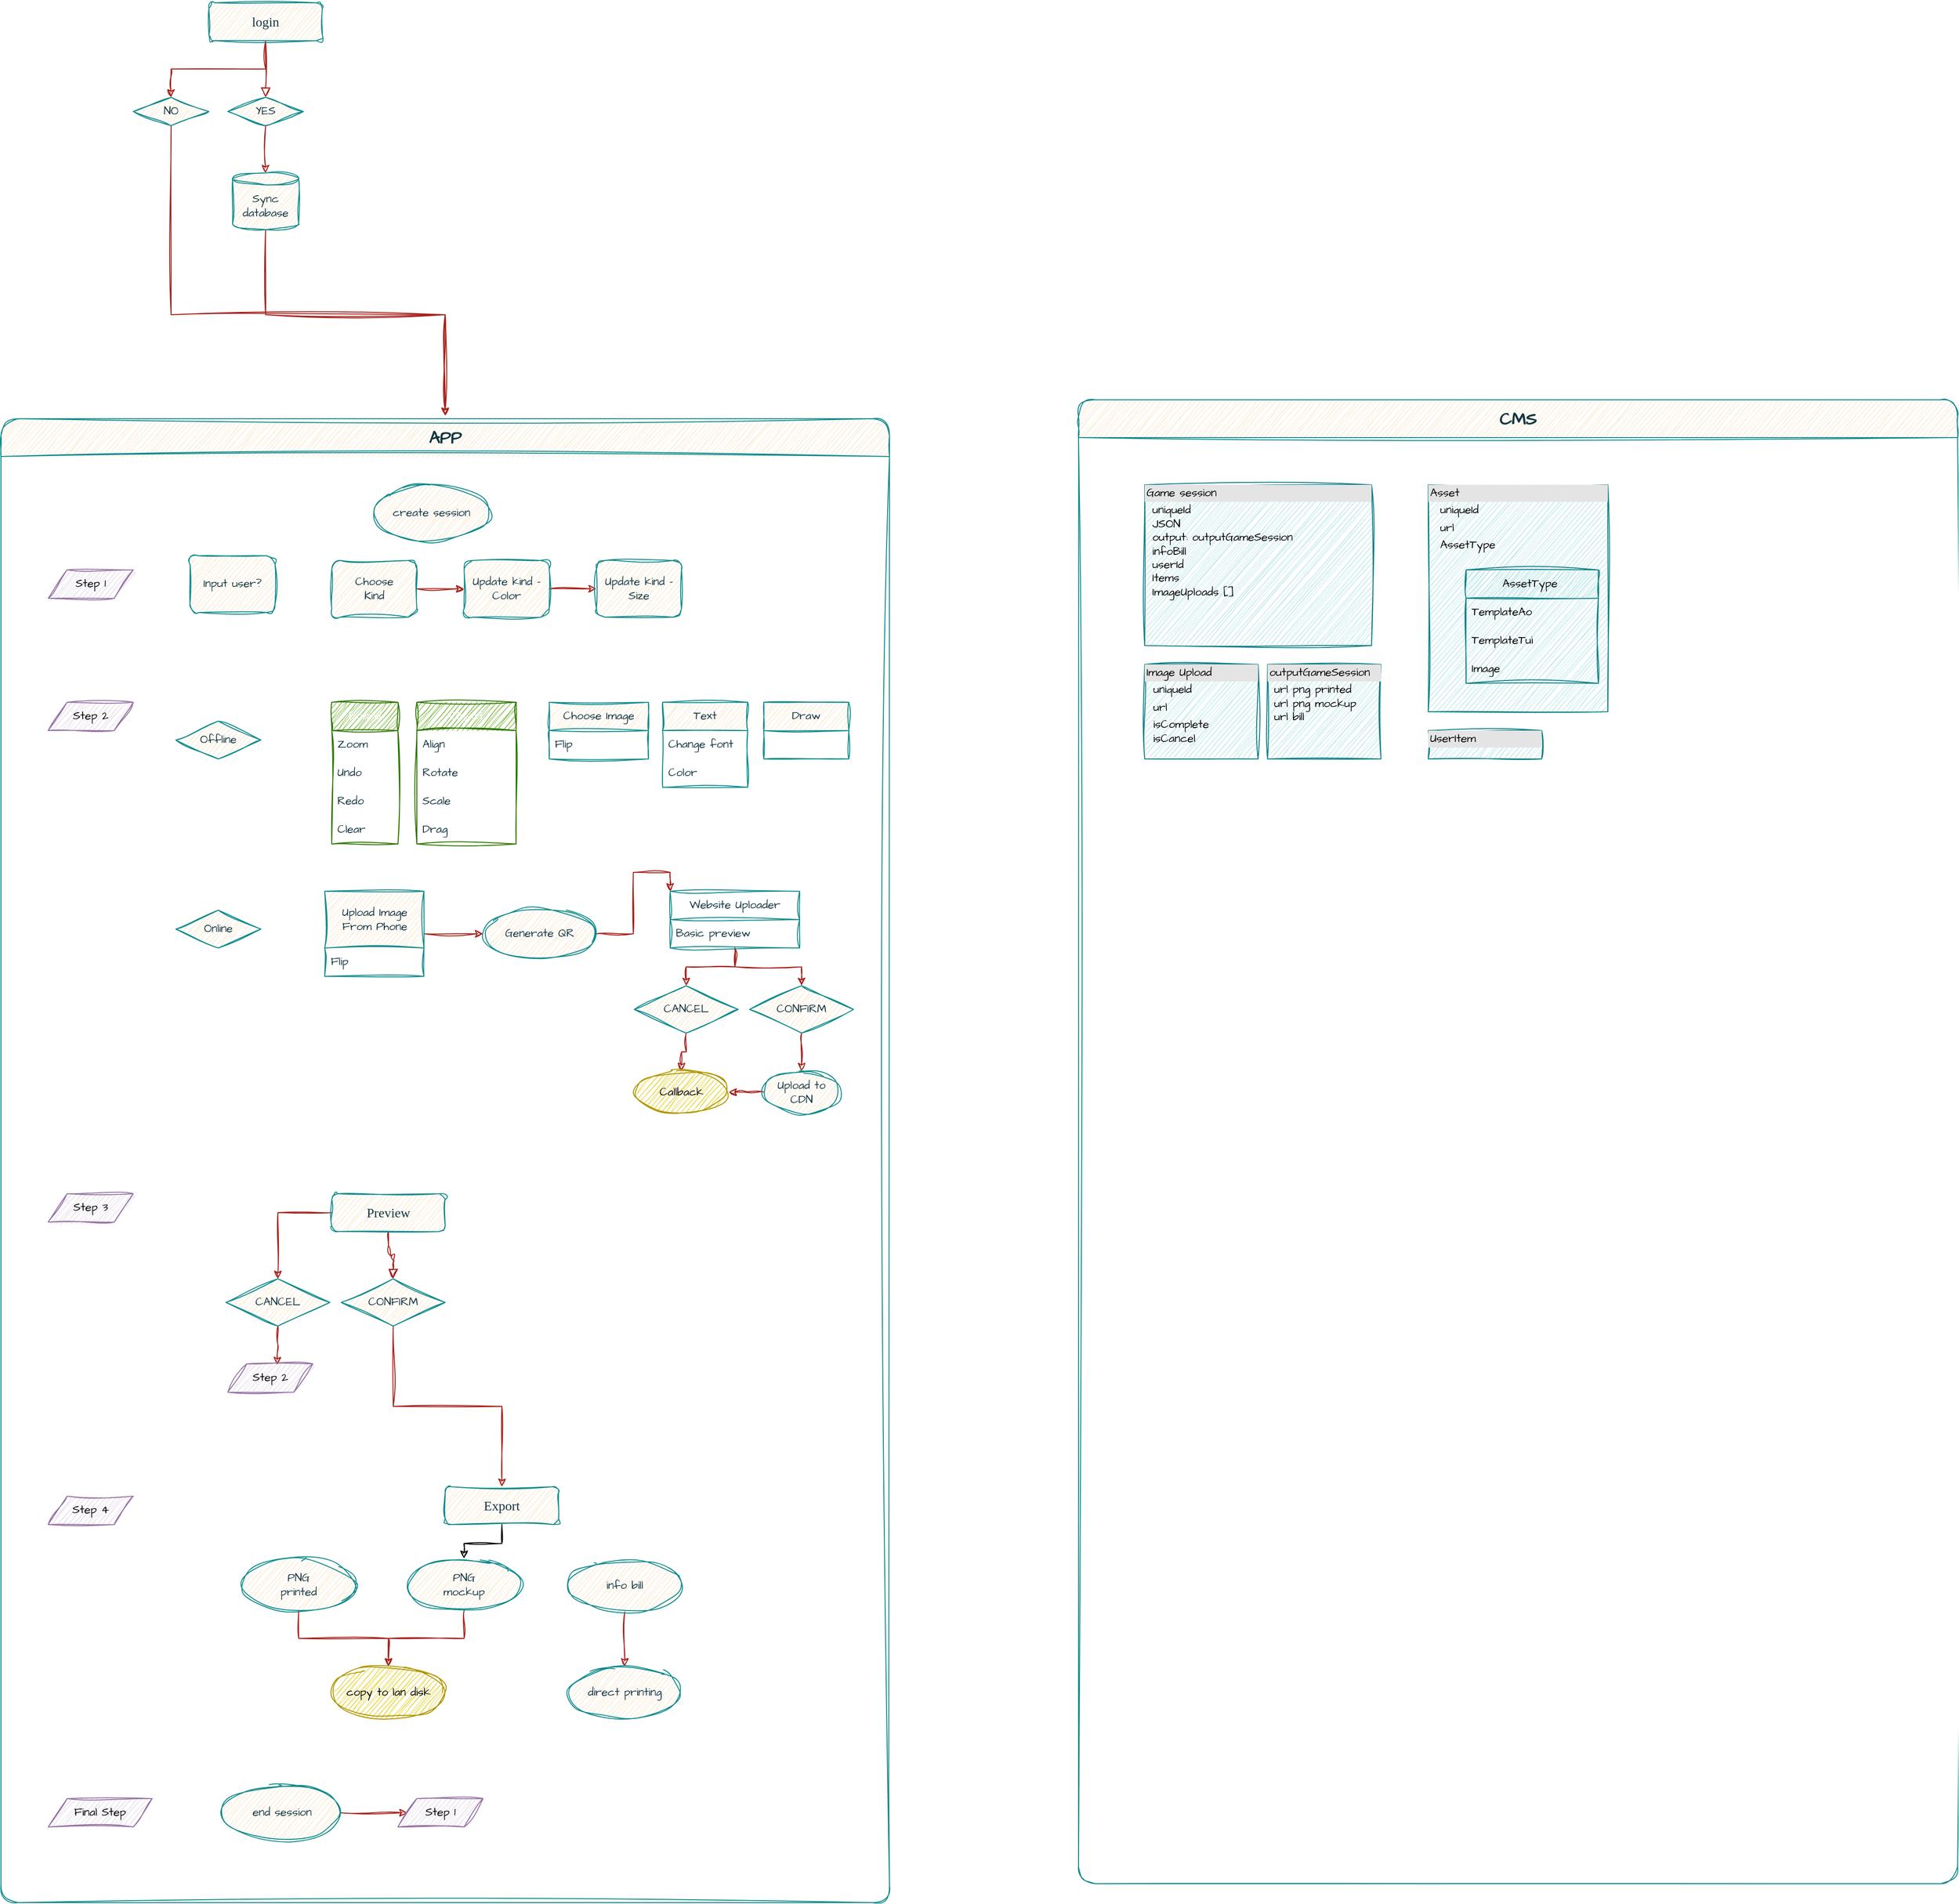 <mxfile version="26.0.15">
  <diagram id="C5RBs43oDa-KdzZeNtuy" name="Page-1">
    <mxGraphModel dx="1302" dy="594" grid="1" gridSize="10" guides="1" tooltips="1" connect="1" arrows="1" fold="1" page="1" pageScale="1" pageWidth="827" pageHeight="1169" math="0" shadow="0">
      <root>
        <mxCell id="WIyWlLk6GJQsqaUBKTNV-0" />
        <mxCell id="WIyWlLk6GJQsqaUBKTNV-1" parent="WIyWlLk6GJQsqaUBKTNV-0" />
        <mxCell id="WIyWlLk6GJQsqaUBKTNV-2" value="" style="rounded=1;html=1;jettySize=auto;orthogonalLoop=1;fontSize=11;endArrow=block;endFill=0;endSize=8;strokeWidth=1;shadow=0;labelBackgroundColor=none;edgeStyle=orthogonalEdgeStyle;fontColor=default;sketch=1;curveFitting=1;jiggle=2;strokeColor=#A8201A;entryX=0.5;entryY=0;entryDx=0;entryDy=0;" parent="WIyWlLk6GJQsqaUBKTNV-1" source="WIyWlLk6GJQsqaUBKTNV-3" target="3lbOcWq1z2vUwx9B0BNl-0" edge="1">
          <mxGeometry relative="1" as="geometry">
            <mxPoint x="340" y="200" as="targetPoint" />
          </mxGeometry>
        </mxCell>
        <mxCell id="3lbOcWq1z2vUwx9B0BNl-2" style="edgeStyle=orthogonalEdgeStyle;rounded=0;sketch=1;hachureGap=4;jiggle=2;curveFitting=1;orthogonalLoop=1;jettySize=auto;html=1;entryX=0.5;entryY=0;entryDx=0;entryDy=0;strokeColor=#A8201A;fontFamily=Architects Daughter;fontSource=https%3A%2F%2Ffonts.googleapis.com%2Fcss%3Ffamily%3DArchitects%2BDaughter;fontColor=default;fillColor=#FAE5C7;labelBackgroundColor=none;" parent="WIyWlLk6GJQsqaUBKTNV-1" source="WIyWlLk6GJQsqaUBKTNV-3" target="3lbOcWq1z2vUwx9B0BNl-1" edge="1">
          <mxGeometry relative="1" as="geometry" />
        </mxCell>
        <mxCell id="WIyWlLk6GJQsqaUBKTNV-3" value="&lt;h3&gt;&lt;font style=&quot;font-weight: normal;&quot; face=&quot;Patrick Hand&quot; data-font-src=&quot;https://fonts.googleapis.com/css?family=Patrick+Hand&quot;&gt;login&lt;/font&gt;&lt;/h3&gt;" style="rounded=1;whiteSpace=wrap;html=1;fontSize=12;glass=0;strokeWidth=1;shadow=0;labelBackgroundColor=none;sketch=1;curveFitting=1;jiggle=2;fillColor=#FAE5C7;strokeColor=#0F8B8D;fontColor=#143642;fontFamily=Comic Sans MS;" parent="WIyWlLk6GJQsqaUBKTNV-1" vertex="1">
          <mxGeometry x="280" y="110" width="120" height="40" as="geometry" />
        </mxCell>
        <mxCell id="3lbOcWq1z2vUwx9B0BNl-0" value="YES" style="rhombus;whiteSpace=wrap;html=1;sketch=1;hachureGap=4;jiggle=2;curveFitting=1;strokeColor=#0F8B8D;fontFamily=Architects Daughter;fontSource=https%3A%2F%2Ffonts.googleapis.com%2Fcss%3Ffamily%3DArchitects%2BDaughter;fontColor=#143642;fillColor=#FAE5C7;labelBackgroundColor=none;" parent="WIyWlLk6GJQsqaUBKTNV-1" vertex="1">
          <mxGeometry x="300" y="210" width="80" height="30" as="geometry" />
        </mxCell>
        <mxCell id="3lbOcWq1z2vUwx9B0BNl-7" style="edgeStyle=orthogonalEdgeStyle;rounded=0;sketch=1;hachureGap=4;jiggle=2;curveFitting=1;orthogonalLoop=1;jettySize=auto;html=1;strokeColor=#A8201A;fontFamily=Architects Daughter;fontSource=https%3A%2F%2Ffonts.googleapis.com%2Fcss%3Ffamily%3DArchitects%2BDaughter;fontColor=default;fillColor=#FAE5C7;entryX=0.5;entryY=-0.002;entryDx=0;entryDy=0;labelBackgroundColor=none;entryPerimeter=0;" parent="WIyWlLk6GJQsqaUBKTNV-1" source="3lbOcWq1z2vUwx9B0BNl-1" target="p4nsZD_IvWIUBYDFunn7-10" edge="1">
          <mxGeometry relative="1" as="geometry">
            <Array as="points">
              <mxPoint x="240" y="440" />
              <mxPoint x="530" y="440" />
            </Array>
            <mxPoint x="530" y="540" as="targetPoint" />
          </mxGeometry>
        </mxCell>
        <mxCell id="3lbOcWq1z2vUwx9B0BNl-1" value="NO" style="rhombus;whiteSpace=wrap;html=1;sketch=1;hachureGap=4;jiggle=2;curveFitting=1;strokeColor=#0F8B8D;fontFamily=Architects Daughter;fontSource=https%3A%2F%2Ffonts.googleapis.com%2Fcss%3Ffamily%3DArchitects%2BDaughter;fontColor=#143642;fillColor=#FAE5C7;labelBackgroundColor=none;" parent="WIyWlLk6GJQsqaUBKTNV-1" vertex="1">
          <mxGeometry x="200" y="210" width="80" height="30" as="geometry" />
        </mxCell>
        <mxCell id="3lbOcWq1z2vUwx9B0BNl-8" style="edgeStyle=orthogonalEdgeStyle;rounded=0;sketch=1;hachureGap=4;jiggle=2;curveFitting=1;orthogonalLoop=1;jettySize=auto;html=1;strokeColor=#A8201A;fontFamily=Architects Daughter;fontSource=https%3A%2F%2Ffonts.googleapis.com%2Fcss%3Ffamily%3DArchitects%2BDaughter;fontColor=default;fillColor=#FAE5C7;entryX=0.5;entryY=-0.002;entryDx=0;entryDy=0;labelBackgroundColor=none;entryPerimeter=0;" parent="WIyWlLk6GJQsqaUBKTNV-1" source="3lbOcWq1z2vUwx9B0BNl-4" target="p4nsZD_IvWIUBYDFunn7-10" edge="1">
          <mxGeometry relative="1" as="geometry">
            <Array as="points">
              <mxPoint x="340" y="440" />
              <mxPoint x="530" y="440" />
            </Array>
            <mxPoint x="530" y="540" as="targetPoint" />
          </mxGeometry>
        </mxCell>
        <mxCell id="3lbOcWq1z2vUwx9B0BNl-4" value="Sync database" style="shape=cylinder3;whiteSpace=wrap;html=1;boundedLbl=1;backgroundOutline=1;size=6.333;sketch=1;hachureGap=4;jiggle=2;curveFitting=1;strokeColor=#0F8B8D;fontFamily=Architects Daughter;fontSource=https%3A%2F%2Ffonts.googleapis.com%2Fcss%3Ffamily%3DArchitects%2BDaughter;fontColor=#143642;fillColor=#FAE5C7;labelBackgroundColor=none;" parent="WIyWlLk6GJQsqaUBKTNV-1" vertex="1">
          <mxGeometry x="305" y="290" width="70" height="60" as="geometry" />
        </mxCell>
        <mxCell id="3lbOcWq1z2vUwx9B0BNl-5" style="edgeStyle=orthogonalEdgeStyle;rounded=0;sketch=1;hachureGap=4;jiggle=2;curveFitting=1;orthogonalLoop=1;jettySize=auto;html=1;entryX=0.5;entryY=0;entryDx=0;entryDy=0;entryPerimeter=0;strokeColor=#A8201A;fontFamily=Architects Daughter;fontSource=https%3A%2F%2Ffonts.googleapis.com%2Fcss%3Ffamily%3DArchitects%2BDaughter;fontColor=default;fillColor=#FAE5C7;labelBackgroundColor=none;" parent="WIyWlLk6GJQsqaUBKTNV-1" source="3lbOcWq1z2vUwx9B0BNl-0" target="3lbOcWq1z2vUwx9B0BNl-4" edge="1">
          <mxGeometry relative="1" as="geometry" />
        </mxCell>
        <mxCell id="p4nsZD_IvWIUBYDFunn7-10" value="&lt;h2&gt;APP&lt;/h2&gt;" style="swimlane;whiteSpace=wrap;html=1;hachureGap=4;strokeColor=#0F8B8D;fontFamily=Architects Daughter;fontSource=https%3A%2F%2Ffonts.googleapis.com%2Fcss%3Ffamily%3DArchitects%2BDaughter;fontColor=#143642;fillColor=#FAE5C7;sketch=1;curveFitting=1;jiggle=2;startSize=40;gradientColor=none;rounded=1;shadow=0;glass=0;" parent="WIyWlLk6GJQsqaUBKTNV-1" vertex="1">
          <mxGeometry x="60" y="550" width="940" height="1570" as="geometry">
            <mxRectangle x="60" y="550" width="70" height="60" as="alternateBounds" />
          </mxGeometry>
        </mxCell>
        <mxCell id="3lbOcWq1z2vUwx9B0BNl-62" value="create session" style="ellipse;whiteSpace=wrap;html=1;fontFamily=Architects Daughter;fillColor=#FAE5C7;strokeColor=#0F8B8D;fontColor=#143642;fontStyle=0;startSize=60;sketch=1;hachureGap=4;jiggle=2;curveFitting=1;fontSource=https%3A%2F%2Ffonts.googleapis.com%2Fcss%3Ffamily%3DArchitects%2BDaughter;labelBackgroundColor=none;" parent="p4nsZD_IvWIUBYDFunn7-10" vertex="1">
          <mxGeometry x="392.5" y="70" width="125" height="60" as="geometry" />
        </mxCell>
        <mxCell id="3lbOcWq1z2vUwx9B0BNl-14" style="edgeStyle=orthogonalEdgeStyle;rounded=0;sketch=1;hachureGap=4;jiggle=2;curveFitting=1;orthogonalLoop=1;jettySize=auto;html=1;entryX=0;entryY=0.5;entryDx=0;entryDy=0;strokeColor=#A8201A;fontFamily=Architects Daughter;fontSource=https%3A%2F%2Ffonts.googleapis.com%2Fcss%3Ffamily%3DArchitects%2BDaughter;fontColor=default;fillColor=#FAE5C7;labelBackgroundColor=none;" parent="p4nsZD_IvWIUBYDFunn7-10" source="3lbOcWq1z2vUwx9B0BNl-10" target="3lbOcWq1z2vUwx9B0BNl-12" edge="1">
          <mxGeometry relative="1" as="geometry" />
        </mxCell>
        <mxCell id="3lbOcWq1z2vUwx9B0BNl-16" style="edgeStyle=orthogonalEdgeStyle;rounded=0;sketch=1;hachureGap=4;jiggle=2;curveFitting=1;orthogonalLoop=1;jettySize=auto;html=1;entryX=0;entryY=0.5;entryDx=0;entryDy=0;strokeColor=#A8201A;fontFamily=Architects Daughter;fontSource=https%3A%2F%2Ffonts.googleapis.com%2Fcss%3Ffamily%3DArchitects%2BDaughter;fontColor=default;fillColor=#FAE5C7;labelBackgroundColor=none;" parent="p4nsZD_IvWIUBYDFunn7-10" source="3lbOcWq1z2vUwx9B0BNl-12" target="3lbOcWq1z2vUwx9B0BNl-13" edge="1">
          <mxGeometry relative="1" as="geometry" />
        </mxCell>
        <mxCell id="3lbOcWq1z2vUwx9B0BNl-61" value="" style="edgeStyle=orthogonalEdgeStyle;rounded=0;sketch=1;hachureGap=4;jiggle=2;curveFitting=1;orthogonalLoop=1;jettySize=auto;html=1;strokeColor=#A8201A;fontFamily=Architects Daughter;fontSource=https%3A%2F%2Ffonts.googleapis.com%2Fcss%3Ffamily%3DArchitects%2BDaughter;fontColor=default;fillColor=#FAE5C7;labelBackgroundColor=none;" parent="p4nsZD_IvWIUBYDFunn7-10" source="3lbOcWq1z2vUwx9B0BNl-25" target="3lbOcWq1z2vUwx9B0BNl-60" edge="1">
          <mxGeometry relative="1" as="geometry" />
        </mxCell>
        <mxCell id="3lbOcWq1z2vUwx9B0BNl-66" style="edgeStyle=orthogonalEdgeStyle;rounded=0;sketch=1;hachureGap=4;jiggle=2;curveFitting=1;orthogonalLoop=1;jettySize=auto;html=1;strokeColor=#A8201A;fontFamily=Architects Daughter;fontSource=https%3A%2F%2Ffonts.googleapis.com%2Fcss%3Ffamily%3DArchitects%2BDaughter;fontColor=default;fillColor=#FAE5C7;entryX=0;entryY=0;entryDx=0;entryDy=0;labelBackgroundColor=none;" parent="p4nsZD_IvWIUBYDFunn7-10" source="3lbOcWq1z2vUwx9B0BNl-60" target="3lbOcWq1z2vUwx9B0BNl-67" edge="1">
          <mxGeometry relative="1" as="geometry">
            <mxPoint x="700" y="510" as="targetPoint" />
          </mxGeometry>
        </mxCell>
        <mxCell id="3lbOcWq1z2vUwx9B0BNl-77" style="edgeStyle=orthogonalEdgeStyle;rounded=0;sketch=1;hachureGap=4;jiggle=2;curveFitting=1;orthogonalLoop=1;jettySize=auto;html=1;entryX=0.5;entryY=0;entryDx=0;entryDy=0;strokeColor=#A8201A;fontFamily=Architects Daughter;fontSource=https%3A%2F%2Ffonts.googleapis.com%2Fcss%3Ffamily%3DArchitects%2BDaughter;fontColor=default;fillColor=#FAE5C7;labelBackgroundColor=none;" parent="p4nsZD_IvWIUBYDFunn7-10" source="3lbOcWq1z2vUwx9B0BNl-67" target="3lbOcWq1z2vUwx9B0BNl-73" edge="1">
          <mxGeometry relative="1" as="geometry" />
        </mxCell>
        <mxCell id="3lbOcWq1z2vUwx9B0BNl-78" style="edgeStyle=orthogonalEdgeStyle;rounded=0;sketch=1;hachureGap=4;jiggle=2;curveFitting=1;orthogonalLoop=1;jettySize=auto;html=1;entryX=0.5;entryY=0;entryDx=0;entryDy=0;strokeColor=#A8201A;fontFamily=Architects Daughter;fontSource=https%3A%2F%2Ffonts.googleapis.com%2Fcss%3Ffamily%3DArchitects%2BDaughter;fontColor=default;fillColor=#FAE5C7;labelBackgroundColor=none;" parent="p4nsZD_IvWIUBYDFunn7-10" source="3lbOcWq1z2vUwx9B0BNl-67" target="3lbOcWq1z2vUwx9B0BNl-74" edge="1">
          <mxGeometry relative="1" as="geometry" />
        </mxCell>
        <mxCell id="3lbOcWq1z2vUwx9B0BNl-80" value="" style="edgeStyle=orthogonalEdgeStyle;rounded=0;sketch=1;hachureGap=4;jiggle=2;curveFitting=1;orthogonalLoop=1;jettySize=auto;html=1;strokeColor=#A8201A;fontFamily=Architects Daughter;fontSource=https%3A%2F%2Ffonts.googleapis.com%2Fcss%3Ffamily%3DArchitects%2BDaughter;fontColor=default;fillColor=#FAE5C7;labelBackgroundColor=none;" parent="p4nsZD_IvWIUBYDFunn7-10" source="3lbOcWq1z2vUwx9B0BNl-73" target="3lbOcWq1z2vUwx9B0BNl-79" edge="1">
          <mxGeometry relative="1" as="geometry" />
        </mxCell>
        <mxCell id="3lbOcWq1z2vUwx9B0BNl-83" style="edgeStyle=orthogonalEdgeStyle;rounded=0;sketch=1;hachureGap=4;jiggle=2;curveFitting=1;orthogonalLoop=1;jettySize=auto;html=1;entryX=0.5;entryY=0;entryDx=0;entryDy=0;strokeColor=#A8201A;fontFamily=Architects Daughter;fontSource=https%3A%2F%2Ffonts.googleapis.com%2Fcss%3Ffamily%3DArchitects%2BDaughter;fontColor=default;fillColor=#FAE5C7;labelBackgroundColor=none;" parent="p4nsZD_IvWIUBYDFunn7-10" source="3lbOcWq1z2vUwx9B0BNl-74" target="3lbOcWq1z2vUwx9B0BNl-81" edge="1">
          <mxGeometry relative="1" as="geometry" />
        </mxCell>
        <mxCell id="3lbOcWq1z2vUwx9B0BNl-82" style="edgeStyle=orthogonalEdgeStyle;rounded=0;sketch=1;hachureGap=4;jiggle=2;curveFitting=1;orthogonalLoop=1;jettySize=auto;html=1;entryX=1;entryY=0.5;entryDx=0;entryDy=0;strokeColor=#A8201A;fontFamily=Architects Daughter;fontSource=https%3A%2F%2Ffonts.googleapis.com%2Fcss%3Ffamily%3DArchitects%2BDaughter;fontColor=default;fillColor=#FAE5C7;labelBackgroundColor=none;" parent="p4nsZD_IvWIUBYDFunn7-10" source="3lbOcWq1z2vUwx9B0BNl-79" target="3lbOcWq1z2vUwx9B0BNl-81" edge="1">
          <mxGeometry relative="1" as="geometry" />
        </mxCell>
        <mxCell id="obAyFkGAbyITnXueugTm-0" value="" style="rounded=1;html=1;jettySize=auto;orthogonalLoop=1;fontSize=11;endArrow=block;endFill=0;endSize=8;strokeWidth=1;shadow=0;labelBackgroundColor=none;edgeStyle=orthogonalEdgeStyle;fontColor=default;sketch=1;curveFitting=1;jiggle=2;strokeColor=#A8201A;entryX=0.5;entryY=0;entryDx=0;entryDy=0;" parent="p4nsZD_IvWIUBYDFunn7-10" source="obAyFkGAbyITnXueugTm-2" target="obAyFkGAbyITnXueugTm-10" edge="1">
          <mxGeometry relative="1" as="geometry">
            <mxPoint x="410" y="920" as="targetPoint" />
          </mxGeometry>
        </mxCell>
        <mxCell id="obAyFkGAbyITnXueugTm-1" style="edgeStyle=orthogonalEdgeStyle;rounded=0;sketch=1;hachureGap=4;jiggle=2;curveFitting=1;orthogonalLoop=1;jettySize=auto;html=1;entryX=0.5;entryY=0;entryDx=0;entryDy=0;strokeColor=#A8201A;fontFamily=Architects Daughter;fontSource=https%3A%2F%2Ffonts.googleapis.com%2Fcss%3Ffamily%3DArchitects%2BDaughter;fontColor=default;fillColor=#FAE5C7;labelBackgroundColor=none;" parent="p4nsZD_IvWIUBYDFunn7-10" source="obAyFkGAbyITnXueugTm-2" target="obAyFkGAbyITnXueugTm-11" edge="1">
          <mxGeometry relative="1" as="geometry">
            <mxPoint x="310" y="920" as="targetPoint" />
          </mxGeometry>
        </mxCell>
        <mxCell id="bwc_Z6Zm5ctN8uqGWl_A-1" style="edgeStyle=orthogonalEdgeStyle;rounded=0;sketch=1;hachureGap=4;jiggle=2;curveFitting=1;orthogonalLoop=1;jettySize=auto;html=1;exitX=0.5;exitY=1;exitDx=0;exitDy=0;entryX=0.5;entryY=0;entryDx=0;entryDy=0;fontFamily=Architects Daughter;fontSource=https%3A%2F%2Ffonts.googleapis.com%2Fcss%3Ffamily%3DArchitects%2BDaughter;fillColor=#FAE5C7;strokeColor=#A8201A;labelBackgroundColor=none;fontColor=default;" parent="p4nsZD_IvWIUBYDFunn7-10" source="obAyFkGAbyITnXueugTm-10" target="obAyFkGAbyITnXueugTm-28" edge="1">
          <mxGeometry relative="1" as="geometry" />
        </mxCell>
        <mxCell id="obAyFkGAbyITnXueugTm-16" style="edgeStyle=orthogonalEdgeStyle;rounded=0;sketch=1;hachureGap=4;jiggle=2;curveFitting=1;orthogonalLoop=1;jettySize=auto;html=1;entryX=0.581;entryY=0.039;entryDx=0;entryDy=0;entryPerimeter=0;fontFamily=Architects Daughter;fontSource=https%3A%2F%2Ffonts.googleapis.com%2Fcss%3Ffamily%3DArchitects%2BDaughter;strokeColor=#A8201A;labelBackgroundColor=none;fontColor=default;" parent="p4nsZD_IvWIUBYDFunn7-10" source="obAyFkGAbyITnXueugTm-11" target="obAyFkGAbyITnXueugTm-13" edge="1">
          <mxGeometry relative="1" as="geometry" />
        </mxCell>
        <mxCell id="obAyFkGAbyITnXueugTm-26" style="edgeStyle=orthogonalEdgeStyle;rounded=0;sketch=1;hachureGap=4;jiggle=2;curveFitting=1;orthogonalLoop=1;jettySize=auto;html=1;entryX=0.5;entryY=0;entryDx=0;entryDy=0;fontFamily=Architects Daughter;fontSource=https%3A%2F%2Ffonts.googleapis.com%2Fcss%3Ffamily%3DArchitects%2BDaughter;strokeColor=#A8201A;labelBackgroundColor=none;fontColor=default;" parent="p4nsZD_IvWIUBYDFunn7-10" source="obAyFkGAbyITnXueugTm-18" target="obAyFkGAbyITnXueugTm-25" edge="1">
          <mxGeometry relative="1" as="geometry" />
        </mxCell>
        <mxCell id="obAyFkGAbyITnXueugTm-27" style="edgeStyle=orthogonalEdgeStyle;rounded=0;sketch=1;hachureGap=4;jiggle=2;curveFitting=1;orthogonalLoop=1;jettySize=auto;html=1;entryX=0.5;entryY=0;entryDx=0;entryDy=0;fontFamily=Architects Daughter;fontSource=https%3A%2F%2Ffonts.googleapis.com%2Fcss%3Ffamily%3DArchitects%2BDaughter;strokeColor=#A8201A;labelBackgroundColor=none;fontColor=default;" parent="p4nsZD_IvWIUBYDFunn7-10" source="obAyFkGAbyITnXueugTm-19" target="obAyFkGAbyITnXueugTm-25" edge="1">
          <mxGeometry relative="1" as="geometry" />
        </mxCell>
        <mxCell id="obAyFkGAbyITnXueugTm-24" value="" style="edgeStyle=orthogonalEdgeStyle;rounded=0;sketch=1;hachureGap=4;jiggle=2;curveFitting=1;orthogonalLoop=1;jettySize=auto;html=1;fontFamily=Architects Daughter;fontSource=https%3A%2F%2Ffonts.googleapis.com%2Fcss%3Ffamily%3DArchitects%2BDaughter;strokeColor=#A8201A;labelBackgroundColor=none;fontColor=default;" parent="p4nsZD_IvWIUBYDFunn7-10" source="obAyFkGAbyITnXueugTm-20" target="obAyFkGAbyITnXueugTm-23" edge="1">
          <mxGeometry relative="1" as="geometry" />
        </mxCell>
        <mxCell id="obAyFkGAbyITnXueugTm-34" style="edgeStyle=orthogonalEdgeStyle;rounded=0;sketch=1;hachureGap=4;jiggle=2;curveFitting=1;orthogonalLoop=1;jettySize=auto;html=1;entryX=0;entryY=0.5;entryDx=0;entryDy=0;fontFamily=Architects Daughter;fontSource=https%3A%2F%2Ffonts.googleapis.com%2Fcss%3Ffamily%3DArchitects%2BDaughter;strokeColor=#A8201A;labelBackgroundColor=none;fontColor=default;" parent="p4nsZD_IvWIUBYDFunn7-10" source="obAyFkGAbyITnXueugTm-32" target="obAyFkGAbyITnXueugTm-33" edge="1">
          <mxGeometry relative="1" as="geometry" />
        </mxCell>
        <mxCell id="3lbOcWq1z2vUwx9B0BNl-10" value="Choose&lt;div&gt;Kind&lt;/div&gt;" style="rounded=1;whiteSpace=wrap;html=1;sketch=1;hachureGap=4;jiggle=2;curveFitting=1;strokeColor=#0F8B8D;fontFamily=Architects Daughter;fontSource=https%3A%2F%2Ffonts.googleapis.com%2Fcss%3Ffamily%3DArchitects%2BDaughter;fontColor=#143642;fillColor=#FAE5C7;labelBackgroundColor=none;" parent="p4nsZD_IvWIUBYDFunn7-10" vertex="1">
          <mxGeometry x="350" y="150" width="90" height="60" as="geometry" />
        </mxCell>
        <mxCell id="3lbOcWq1z2vUwx9B0BNl-12" value="Update kind - Color" style="rounded=1;whiteSpace=wrap;html=1;sketch=1;hachureGap=4;jiggle=2;curveFitting=1;strokeColor=#0F8B8D;fontFamily=Architects Daughter;fontSource=https%3A%2F%2Ffonts.googleapis.com%2Fcss%3Ffamily%3DArchitects%2BDaughter;fontColor=#143642;fillColor=#FAE5C7;labelBackgroundColor=none;" parent="p4nsZD_IvWIUBYDFunn7-10" vertex="1">
          <mxGeometry x="490" y="150" width="90" height="60" as="geometry" />
        </mxCell>
        <mxCell id="3lbOcWq1z2vUwx9B0BNl-13" value="Update kind - Size" style="rounded=1;whiteSpace=wrap;html=1;sketch=1;hachureGap=4;jiggle=2;curveFitting=1;strokeColor=#0F8B8D;fontFamily=Architects Daughter;fontSource=https%3A%2F%2Ffonts.googleapis.com%2Fcss%3Ffamily%3DArchitects%2BDaughter;fontColor=#143642;fillColor=#FAE5C7;labelBackgroundColor=none;" parent="p4nsZD_IvWIUBYDFunn7-10" vertex="1">
          <mxGeometry x="630" y="150" width="90" height="60" as="geometry" />
        </mxCell>
        <mxCell id="3lbOcWq1z2vUwx9B0BNl-17" value="Choose Image" style="swimlane;fontStyle=0;childLayout=stackLayout;horizontal=1;startSize=30;horizontalStack=0;resizeParent=1;resizeParentMax=0;resizeLast=0;collapsible=1;marginBottom=0;whiteSpace=wrap;html=1;sketch=1;hachureGap=4;jiggle=2;curveFitting=1;strokeColor=#0F8B8D;fontFamily=Architects Daughter;fontSource=https%3A%2F%2Ffonts.googleapis.com%2Fcss%3Ffamily%3DArchitects%2BDaughter;fontColor=#143642;fillColor=#FAE5C7;labelBackgroundColor=none;" parent="p4nsZD_IvWIUBYDFunn7-10" vertex="1">
          <mxGeometry x="580" y="300" width="105" height="60" as="geometry" />
        </mxCell>
        <mxCell id="3lbOcWq1z2vUwx9B0BNl-20" value="Flip" style="text;strokeColor=none;fillColor=none;align=left;verticalAlign=middle;spacingLeft=4;spacingRight=4;overflow=hidden;points=[[0,0.5],[1,0.5]];portConstraint=eastwest;rotatable=0;whiteSpace=wrap;html=1;fontFamily=Architects Daughter;fontSource=https%3A%2F%2Ffonts.googleapis.com%2Fcss%3Ffamily%3DArchitects%2BDaughter;fontColor=#143642;labelBackgroundColor=none;" parent="3lbOcWq1z2vUwx9B0BNl-17" vertex="1">
          <mxGeometry y="30" width="105" height="30" as="geometry" />
        </mxCell>
        <mxCell id="3lbOcWq1z2vUwx9B0BNl-21" value="Board" style="swimlane;fontStyle=0;childLayout=stackLayout;horizontal=1;startSize=30;horizontalStack=0;resizeParent=1;resizeParentMax=0;resizeLast=0;collapsible=1;marginBottom=0;whiteSpace=wrap;html=1;hachureGap=4;strokeColor=#2D7600;fontFamily=Architects Daughter;fontSource=https%3A%2F%2Ffonts.googleapis.com%2Fcss%3Ffamily%3DArchitects%2BDaughter;fillColor=#60a917;sketch=1;curveFitting=1;jiggle=2;swimlaneLine=1;labelBackgroundColor=none;fontColor=light-dark(#ffffff, #b3cfdb);" parent="p4nsZD_IvWIUBYDFunn7-10" vertex="1">
          <mxGeometry x="350" y="300" width="70" height="150" as="geometry" />
        </mxCell>
        <mxCell id="3lbOcWq1z2vUwx9B0BNl-22" value="Zoom" style="text;strokeColor=none;fillColor=none;align=left;verticalAlign=middle;spacingLeft=4;spacingRight=4;overflow=hidden;points=[[0,0.5],[1,0.5]];portConstraint=eastwest;rotatable=0;whiteSpace=wrap;html=1;fontFamily=Architects Daughter;fontSource=https%3A%2F%2Ffonts.googleapis.com%2Fcss%3Ffamily%3DArchitects%2BDaughter;fontColor=#143642;labelBackgroundColor=none;" parent="3lbOcWq1z2vUwx9B0BNl-21" vertex="1">
          <mxGeometry y="30" width="70" height="30" as="geometry" />
        </mxCell>
        <mxCell id="3lbOcWq1z2vUwx9B0BNl-23" value="Undo" style="text;strokeColor=none;fillColor=none;align=left;verticalAlign=middle;spacingLeft=4;spacingRight=4;overflow=hidden;points=[[0,0.5],[1,0.5]];portConstraint=eastwest;rotatable=0;whiteSpace=wrap;html=1;fontFamily=Architects Daughter;fontSource=https%3A%2F%2Ffonts.googleapis.com%2Fcss%3Ffamily%3DArchitects%2BDaughter;fontColor=#143642;labelBackgroundColor=none;" parent="3lbOcWq1z2vUwx9B0BNl-21" vertex="1">
          <mxGeometry y="60" width="70" height="30" as="geometry" />
        </mxCell>
        <mxCell id="3lbOcWq1z2vUwx9B0BNl-24" value="Redo" style="text;strokeColor=none;fillColor=none;align=left;verticalAlign=middle;spacingLeft=4;spacingRight=4;overflow=hidden;points=[[0,0.5],[1,0.5]];portConstraint=eastwest;rotatable=0;whiteSpace=wrap;html=1;fontFamily=Architects Daughter;fontSource=https%3A%2F%2Ffonts.googleapis.com%2Fcss%3Ffamily%3DArchitects%2BDaughter;fontColor=#143642;labelBackgroundColor=none;" parent="3lbOcWq1z2vUwx9B0BNl-21" vertex="1">
          <mxGeometry y="90" width="70" height="30" as="geometry" />
        </mxCell>
        <mxCell id="3lbOcWq1z2vUwx9B0BNl-50" value="Clear" style="text;strokeColor=none;fillColor=none;align=left;verticalAlign=middle;spacingLeft=4;spacingRight=4;overflow=hidden;points=[[0,0.5],[1,0.5]];portConstraint=eastwest;rotatable=0;whiteSpace=wrap;html=1;fontFamily=Architects Daughter;fontSource=https%3A%2F%2Ffonts.googleapis.com%2Fcss%3Ffamily%3DArchitects%2BDaughter;fontColor=#143642;labelBackgroundColor=none;" parent="3lbOcWq1z2vUwx9B0BNl-21" vertex="1">
          <mxGeometry y="120" width="70" height="30" as="geometry" />
        </mxCell>
        <mxCell id="3lbOcWq1z2vUwx9B0BNl-25" value="Upload Image From Phone" style="swimlane;fontStyle=0;childLayout=stackLayout;horizontal=1;startSize=60;horizontalStack=0;resizeParent=1;resizeParentMax=0;resizeLast=0;collapsible=1;marginBottom=0;whiteSpace=wrap;html=1;sketch=1;hachureGap=4;jiggle=2;curveFitting=1;strokeColor=#0F8B8D;fontFamily=Architects Daughter;fontSource=https%3A%2F%2Ffonts.googleapis.com%2Fcss%3Ffamily%3DArchitects%2BDaughter;fontColor=#143642;fillColor=#FAE5C7;labelBackgroundColor=none;" parent="p4nsZD_IvWIUBYDFunn7-10" vertex="1">
          <mxGeometry x="342.5" y="500" width="105" height="90" as="geometry" />
        </mxCell>
        <mxCell id="3lbOcWq1z2vUwx9B0BNl-26" value="Flip" style="text;strokeColor=none;fillColor=none;align=left;verticalAlign=middle;spacingLeft=4;spacingRight=4;overflow=hidden;points=[[0,0.5],[1,0.5]];portConstraint=eastwest;rotatable=0;whiteSpace=wrap;html=1;fontFamily=Architects Daughter;fontSource=https%3A%2F%2Ffonts.googleapis.com%2Fcss%3Ffamily%3DArchitects%2BDaughter;fontColor=#143642;labelBackgroundColor=none;" parent="3lbOcWq1z2vUwx9B0BNl-25" vertex="1">
          <mxGeometry y="60" width="105" height="30" as="geometry" />
        </mxCell>
        <mxCell id="3lbOcWq1z2vUwx9B0BNl-33" value="Offline" style="rhombus;whiteSpace=wrap;html=1;sketch=1;hachureGap=4;jiggle=2;curveFitting=1;strokeColor=#0F8B8D;fontFamily=Architects Daughter;fontSource=https%3A%2F%2Ffonts.googleapis.com%2Fcss%3Ffamily%3DArchitects%2BDaughter;fontColor=#143642;fillColor=#FAE5C7;labelBackgroundColor=none;" parent="p4nsZD_IvWIUBYDFunn7-10" vertex="1">
          <mxGeometry x="185" y="320" width="90" height="40" as="geometry" />
        </mxCell>
        <mxCell id="3lbOcWq1z2vUwx9B0BNl-34" value="Online" style="rhombus;whiteSpace=wrap;html=1;sketch=1;hachureGap=4;jiggle=2;curveFitting=1;strokeColor=#0F8B8D;fontFamily=Architects Daughter;fontSource=https%3A%2F%2Ffonts.googleapis.com%2Fcss%3Ffamily%3DArchitects%2BDaughter;fontColor=#143642;fillColor=#FAE5C7;labelBackgroundColor=none;" parent="p4nsZD_IvWIUBYDFunn7-10" vertex="1">
          <mxGeometry x="185" y="520" width="90" height="40" as="geometry" />
        </mxCell>
        <mxCell id="3lbOcWq1z2vUwx9B0BNl-39" value="Text" style="swimlane;fontStyle=0;childLayout=stackLayout;horizontal=1;startSize=30;horizontalStack=0;resizeParent=1;resizeParentMax=0;resizeLast=0;collapsible=1;marginBottom=0;whiteSpace=wrap;html=1;sketch=1;hachureGap=4;jiggle=2;curveFitting=1;strokeColor=#0F8B8D;fontFamily=Architects Daughter;fontSource=https%3A%2F%2Ffonts.googleapis.com%2Fcss%3Ffamily%3DArchitects%2BDaughter;fontColor=#143642;fillColor=#FAE5C7;labelBackgroundColor=none;" parent="p4nsZD_IvWIUBYDFunn7-10" vertex="1">
          <mxGeometry x="700" y="300" width="90" height="90" as="geometry" />
        </mxCell>
        <mxCell id="3lbOcWq1z2vUwx9B0BNl-40" value="Change font" style="text;strokeColor=none;fillColor=none;align=left;verticalAlign=middle;spacingLeft=4;spacingRight=4;overflow=hidden;points=[[0,0.5],[1,0.5]];portConstraint=eastwest;rotatable=0;whiteSpace=wrap;html=1;fontFamily=Architects Daughter;fontSource=https%3A%2F%2Ffonts.googleapis.com%2Fcss%3Ffamily%3DArchitects%2BDaughter;fontColor=#143642;labelBackgroundColor=none;" parent="3lbOcWq1z2vUwx9B0BNl-39" vertex="1">
          <mxGeometry y="30" width="90" height="30" as="geometry" />
        </mxCell>
        <mxCell id="3lbOcWq1z2vUwx9B0BNl-41" value="Color" style="text;strokeColor=none;fillColor=none;align=left;verticalAlign=middle;spacingLeft=4;spacingRight=4;overflow=hidden;points=[[0,0.5],[1,0.5]];portConstraint=eastwest;rotatable=0;whiteSpace=wrap;html=1;fontFamily=Architects Daughter;fontSource=https%3A%2F%2Ffonts.googleapis.com%2Fcss%3Ffamily%3DArchitects%2BDaughter;fontColor=#143642;labelBackgroundColor=none;" parent="3lbOcWq1z2vUwx9B0BNl-39" vertex="1">
          <mxGeometry y="60" width="90" height="30" as="geometry" />
        </mxCell>
        <mxCell id="3lbOcWq1z2vUwx9B0BNl-43" value="Object" style="swimlane;fontStyle=0;childLayout=stackLayout;horizontal=1;startSize=30;horizontalStack=0;resizeParent=1;resizeParentMax=0;resizeLast=0;collapsible=1;marginBottom=0;whiteSpace=wrap;html=1;hachureGap=4;strokeColor=#2D7600;fontFamily=Architects Daughter;fontSource=https%3A%2F%2Ffonts.googleapis.com%2Fcss%3Ffamily%3DArchitects%2BDaughter;fillColor=#60a917;sketch=1;curveFitting=1;jiggle=2;swimlaneLine=1;labelBackgroundColor=none;fontColor=light-dark(#ffffff, #b3cfdb);" parent="p4nsZD_IvWIUBYDFunn7-10" vertex="1">
          <mxGeometry x="440" y="300" width="105" height="150" as="geometry">
            <mxRectangle x="470" y="720" width="80" height="30" as="alternateBounds" />
          </mxGeometry>
        </mxCell>
        <mxCell id="3lbOcWq1z2vUwx9B0BNl-44" value="Align" style="text;strokeColor=none;fillColor=none;align=left;verticalAlign=middle;spacingLeft=4;spacingRight=4;overflow=hidden;points=[[0,0.5],[1,0.5]];portConstraint=eastwest;rotatable=0;whiteSpace=wrap;html=1;fontFamily=Architects Daughter;fontSource=https%3A%2F%2Ffonts.googleapis.com%2Fcss%3Ffamily%3DArchitects%2BDaughter;fontColor=#143642;labelBackgroundColor=none;" parent="3lbOcWq1z2vUwx9B0BNl-43" vertex="1">
          <mxGeometry y="30" width="105" height="30" as="geometry" />
        </mxCell>
        <mxCell id="3lbOcWq1z2vUwx9B0BNl-45" value="Rotate" style="text;strokeColor=none;fillColor=none;align=left;verticalAlign=middle;spacingLeft=4;spacingRight=4;overflow=hidden;points=[[0,0.5],[1,0.5]];portConstraint=eastwest;rotatable=0;whiteSpace=wrap;html=1;fontFamily=Architects Daughter;fontSource=https%3A%2F%2Ffonts.googleapis.com%2Fcss%3Ffamily%3DArchitects%2BDaughter;fontColor=#143642;labelBackgroundColor=none;" parent="3lbOcWq1z2vUwx9B0BNl-43" vertex="1">
          <mxGeometry y="60" width="105" height="30" as="geometry" />
        </mxCell>
        <mxCell id="3lbOcWq1z2vUwx9B0BNl-46" value="Scale" style="text;strokeColor=none;fillColor=none;align=left;verticalAlign=middle;spacingLeft=4;spacingRight=4;overflow=hidden;points=[[0,0.5],[1,0.5]];portConstraint=eastwest;rotatable=0;whiteSpace=wrap;html=1;fontFamily=Architects Daughter;fontSource=https%3A%2F%2Ffonts.googleapis.com%2Fcss%3Ffamily%3DArchitects%2BDaughter;fontColor=#143642;labelBackgroundColor=none;" parent="3lbOcWq1z2vUwx9B0BNl-43" vertex="1">
          <mxGeometry y="90" width="105" height="30" as="geometry" />
        </mxCell>
        <mxCell id="3lbOcWq1z2vUwx9B0BNl-49" value="Drag" style="text;strokeColor=none;fillColor=none;align=left;verticalAlign=middle;spacingLeft=4;spacingRight=4;overflow=hidden;points=[[0,0.5],[1,0.5]];portConstraint=eastwest;rotatable=0;whiteSpace=wrap;html=1;fontFamily=Architects Daughter;fontSource=https%3A%2F%2Ffonts.googleapis.com%2Fcss%3Ffamily%3DArchitects%2BDaughter;fontColor=#143642;labelBackgroundColor=none;" parent="3lbOcWq1z2vUwx9B0BNl-43" vertex="1">
          <mxGeometry y="120" width="105" height="30" as="geometry" />
        </mxCell>
        <mxCell id="3lbOcWq1z2vUwx9B0BNl-60" value="Generate QR" style="ellipse;whiteSpace=wrap;html=1;fontFamily=Architects Daughter;fillColor=#FAE5C7;strokeColor=#0F8B8D;fontColor=#143642;fontStyle=0;startSize=60;sketch=1;hachureGap=4;jiggle=2;curveFitting=1;fontSource=https%3A%2F%2Ffonts.googleapis.com%2Fcss%3Ffamily%3DArchitects%2BDaughter;labelBackgroundColor=none;" parent="p4nsZD_IvWIUBYDFunn7-10" vertex="1">
          <mxGeometry x="510" y="517.5" width="120" height="55" as="geometry" />
        </mxCell>
        <mxCell id="3lbOcWq1z2vUwx9B0BNl-67" value="Website Uploader" style="swimlane;fontStyle=0;childLayout=stackLayout;horizontal=1;startSize=30;horizontalStack=0;resizeParent=1;resizeParentMax=0;resizeLast=0;collapsible=1;marginBottom=0;whiteSpace=wrap;html=1;hachureGap=4;strokeColor=#0F8B8D;fontFamily=Architects Daughter;fontSource=https%3A%2F%2Ffonts.googleapis.com%2Fcss%3Ffamily%3DArchitects%2BDaughter;fontColor=#143642;fillColor=none;sketch=1;curveFitting=1;jiggle=2;swimlaneLine=1;labelBackgroundColor=none;" parent="p4nsZD_IvWIUBYDFunn7-10" vertex="1">
          <mxGeometry x="708" y="500" width="137" height="60" as="geometry">
            <mxRectangle x="470" y="720" width="80" height="30" as="alternateBounds" />
          </mxGeometry>
        </mxCell>
        <mxCell id="3lbOcWq1z2vUwx9B0BNl-68" value="Basic preview" style="text;strokeColor=none;fillColor=none;align=left;verticalAlign=middle;spacingLeft=4;spacingRight=4;overflow=hidden;points=[[0,0.5],[1,0.5]];portConstraint=eastwest;rotatable=0;whiteSpace=wrap;html=1;fontFamily=Architects Daughter;fontSource=https%3A%2F%2Ffonts.googleapis.com%2Fcss%3Ffamily%3DArchitects%2BDaughter;fontColor=#143642;labelBackgroundColor=none;" parent="3lbOcWq1z2vUwx9B0BNl-67" vertex="1">
          <mxGeometry y="30" width="137" height="30" as="geometry" />
        </mxCell>
        <mxCell id="3lbOcWq1z2vUwx9B0BNl-73" value="CONFIRM" style="rhombus;whiteSpace=wrap;html=1;sketch=1;hachureGap=4;jiggle=2;curveFitting=1;strokeColor=#0F8B8D;fontFamily=Architects Daughter;fontSource=https%3A%2F%2Ffonts.googleapis.com%2Fcss%3Ffamily%3DArchitects%2BDaughter;fontColor=#143642;fillColor=#FAE5C7;labelBackgroundColor=none;" parent="p4nsZD_IvWIUBYDFunn7-10" vertex="1">
          <mxGeometry x="792" y="600" width="110" height="50" as="geometry" />
        </mxCell>
        <mxCell id="3lbOcWq1z2vUwx9B0BNl-74" value="CANCEL" style="rhombus;whiteSpace=wrap;html=1;sketch=1;hachureGap=4;jiggle=2;curveFitting=1;strokeColor=#0F8B8D;fontFamily=Architects Daughter;fontSource=https%3A%2F%2Ffonts.googleapis.com%2Fcss%3Ffamily%3DArchitects%2BDaughter;fontColor=#143642;fillColor=#FAE5C7;labelBackgroundColor=none;" parent="p4nsZD_IvWIUBYDFunn7-10" vertex="1">
          <mxGeometry x="670" y="600" width="110" height="50" as="geometry" />
        </mxCell>
        <mxCell id="3lbOcWq1z2vUwx9B0BNl-79" value="Upload to CDN" style="ellipse;whiteSpace=wrap;html=1;fontFamily=Architects Daughter;fillColor=#FAE5C7;strokeColor=#0F8B8D;fontColor=#143642;sketch=1;hachureGap=4;jiggle=2;curveFitting=1;fontSource=https%3A%2F%2Ffonts.googleapis.com%2Fcss%3Ffamily%3DArchitects%2BDaughter;labelBackgroundColor=none;" parent="p4nsZD_IvWIUBYDFunn7-10" vertex="1">
          <mxGeometry x="807" y="690" width="80" height="45" as="geometry" />
        </mxCell>
        <mxCell id="3lbOcWq1z2vUwx9B0BNl-81" value="Callback" style="ellipse;whiteSpace=wrap;html=1;fontFamily=Architects Daughter;fillColor=#e3c800;strokeColor=#B09500;sketch=1;hachureGap=4;jiggle=2;curveFitting=1;fontSource=https%3A%2F%2Ffonts.googleapis.com%2Fcss%3Ffamily%3DArchitects%2BDaughter;labelBackgroundColor=none;fontColor=#000000;" parent="p4nsZD_IvWIUBYDFunn7-10" vertex="1">
          <mxGeometry x="670" y="690" width="100" height="45" as="geometry" />
        </mxCell>
        <mxCell id="3lbOcWq1z2vUwx9B0BNl-84" value="Step 1" style="shape=parallelogram;perimeter=parallelogramPerimeter;whiteSpace=wrap;html=1;fixedSize=1;sketch=1;hachureGap=4;jiggle=2;curveFitting=1;strokeColor=#9673a6;fontFamily=Architects Daughter;fontSource=https%3A%2F%2Ffonts.googleapis.com%2Fcss%3Ffamily%3DArchitects%2BDaughter;fillColor=#e1d5e7;labelBackgroundColor=none;" parent="p4nsZD_IvWIUBYDFunn7-10" vertex="1">
          <mxGeometry x="50" y="160" width="90" height="30" as="geometry" />
        </mxCell>
        <mxCell id="3lbOcWq1z2vUwx9B0BNl-85" value="Step 2" style="shape=parallelogram;perimeter=parallelogramPerimeter;whiteSpace=wrap;html=1;fixedSize=1;sketch=1;hachureGap=4;jiggle=2;curveFitting=1;strokeColor=#9673a6;fontFamily=Architects Daughter;fontSource=https%3A%2F%2Ffonts.googleapis.com%2Fcss%3Ffamily%3DArchitects%2BDaughter;fillColor=#e1d5e7;labelBackgroundColor=none;" parent="p4nsZD_IvWIUBYDFunn7-10" vertex="1">
          <mxGeometry x="50" y="300" width="90" height="30" as="geometry" />
        </mxCell>
        <mxCell id="3lbOcWq1z2vUwx9B0BNl-87" value="Step 3" style="shape=parallelogram;perimeter=parallelogramPerimeter;whiteSpace=wrap;html=1;fixedSize=1;sketch=1;hachureGap=4;jiggle=2;curveFitting=1;strokeColor=#9673a6;fontFamily=Architects Daughter;fontSource=https%3A%2F%2Ffonts.googleapis.com%2Fcss%3Ffamily%3DArchitects%2BDaughter;fillColor=#e1d5e7;labelBackgroundColor=none;" parent="p4nsZD_IvWIUBYDFunn7-10" vertex="1">
          <mxGeometry x="50" y="820" width="90" height="30" as="geometry" />
        </mxCell>
        <mxCell id="obAyFkGAbyITnXueugTm-2" value="&lt;h3&gt;&lt;font style=&quot;font-weight: normal;&quot; face=&quot;Patrick Hand&quot; data-font-src=&quot;https://fonts.googleapis.com/css?family=Patrick+Hand&quot;&gt;Preview&lt;/font&gt;&lt;/h3&gt;" style="rounded=1;whiteSpace=wrap;html=1;fontSize=12;glass=0;strokeWidth=1;shadow=0;labelBackgroundColor=none;sketch=1;curveFitting=1;jiggle=2;fillColor=#FAE5C7;strokeColor=#0F8B8D;fontColor=#143642;fontFamily=Comic Sans MS;" parent="p4nsZD_IvWIUBYDFunn7-10" vertex="1">
          <mxGeometry x="350" y="820" width="120" height="40" as="geometry" />
        </mxCell>
        <mxCell id="obAyFkGAbyITnXueugTm-10" value="CONFIRM" style="rhombus;whiteSpace=wrap;html=1;sketch=1;hachureGap=4;jiggle=2;curveFitting=1;strokeColor=#0F8B8D;fontFamily=Architects Daughter;fontSource=https%3A%2F%2Ffonts.googleapis.com%2Fcss%3Ffamily%3DArchitects%2BDaughter;fontColor=#143642;fillColor=#FAE5C7;labelBackgroundColor=none;" parent="p4nsZD_IvWIUBYDFunn7-10" vertex="1">
          <mxGeometry x="360" y="910" width="110" height="50" as="geometry" />
        </mxCell>
        <mxCell id="obAyFkGAbyITnXueugTm-11" value="CANCEL" style="rhombus;whiteSpace=wrap;html=1;sketch=1;hachureGap=4;jiggle=2;curveFitting=1;strokeColor=#0F8B8D;fontFamily=Architects Daughter;fontSource=https%3A%2F%2Ffonts.googleapis.com%2Fcss%3Ffamily%3DArchitects%2BDaughter;fontColor=#143642;fillColor=#FAE5C7;labelBackgroundColor=none;" parent="p4nsZD_IvWIUBYDFunn7-10" vertex="1">
          <mxGeometry x="238" y="910" width="110" height="50" as="geometry" />
        </mxCell>
        <mxCell id="obAyFkGAbyITnXueugTm-13" value="Step 2" style="shape=parallelogram;perimeter=parallelogramPerimeter;whiteSpace=wrap;html=1;fixedSize=1;sketch=1;hachureGap=4;jiggle=2;curveFitting=1;strokeColor=#9673a6;fontFamily=Architects Daughter;fontSource=https%3A%2F%2Ffonts.googleapis.com%2Fcss%3Ffamily%3DArchitects%2BDaughter;fillColor=#e1d5e7;labelBackgroundColor=none;" parent="p4nsZD_IvWIUBYDFunn7-10" vertex="1">
          <mxGeometry x="240" y="1000" width="90" height="30" as="geometry" />
        </mxCell>
        <mxCell id="obAyFkGAbyITnXueugTm-17" value="Step 4" style="shape=parallelogram;perimeter=parallelogramPerimeter;whiteSpace=wrap;html=1;fixedSize=1;sketch=1;hachureGap=4;jiggle=2;curveFitting=1;strokeColor=#9673a6;fontFamily=Architects Daughter;fontSource=https%3A%2F%2Ffonts.googleapis.com%2Fcss%3Ffamily%3DArchitects%2BDaughter;fillColor=#e1d5e7;labelBackgroundColor=none;" parent="p4nsZD_IvWIUBYDFunn7-10" vertex="1">
          <mxGeometry x="50" y="1140" width="90" height="30" as="geometry" />
        </mxCell>
        <mxCell id="obAyFkGAbyITnXueugTm-18" value="PNG&lt;div&gt;printed&lt;/div&gt;" style="ellipse;whiteSpace=wrap;html=1;fontFamily=Architects Daughter;fillColor=#FAE5C7;strokeColor=#0F8B8D;fontColor=#143642;fontStyle=0;startSize=60;sketch=1;hachureGap=4;jiggle=2;curveFitting=1;fontSource=https%3A%2F%2Ffonts.googleapis.com%2Fcss%3Ffamily%3DArchitects%2BDaughter;labelBackgroundColor=none;" parent="p4nsZD_IvWIUBYDFunn7-10" vertex="1">
          <mxGeometry x="255" y="1206" width="120" height="55" as="geometry" />
        </mxCell>
        <mxCell id="obAyFkGAbyITnXueugTm-19" value="PNG&lt;div&gt;mockup&lt;/div&gt;" style="ellipse;whiteSpace=wrap;html=1;fontFamily=Architects Daughter;fillColor=#FAE5C7;strokeColor=#0F8B8D;fontColor=#143642;fontStyle=0;startSize=60;sketch=1;hachureGap=4;jiggle=2;curveFitting=1;fontSource=https%3A%2F%2Ffonts.googleapis.com%2Fcss%3Ffamily%3DArchitects%2BDaughter;labelBackgroundColor=none;" parent="p4nsZD_IvWIUBYDFunn7-10" vertex="1">
          <mxGeometry x="430" y="1206" width="120" height="55" as="geometry" />
        </mxCell>
        <mxCell id="obAyFkGAbyITnXueugTm-20" value="info bill" style="ellipse;whiteSpace=wrap;html=1;fontFamily=Architects Daughter;fillColor=#FAE5C7;strokeColor=#0F8B8D;fontColor=#143642;fontStyle=0;startSize=60;sketch=1;hachureGap=4;jiggle=2;curveFitting=1;fontSource=https%3A%2F%2Ffonts.googleapis.com%2Fcss%3Ffamily%3DArchitects%2BDaughter;labelBackgroundColor=none;" parent="p4nsZD_IvWIUBYDFunn7-10" vertex="1">
          <mxGeometry x="600" y="1207.5" width="120" height="55" as="geometry" />
        </mxCell>
        <mxCell id="obAyFkGAbyITnXueugTm-23" value="direct printing" style="ellipse;whiteSpace=wrap;html=1;fontFamily=Architects Daughter;fillColor=#FAE5C7;strokeColor=#0F8B8D;fontColor=#143642;fontStyle=0;startSize=60;sketch=1;hachureGap=4;jiggle=2;curveFitting=1;fontSource=https%3A%2F%2Ffonts.googleapis.com%2Fcss%3Ffamily%3DArchitects%2BDaughter;labelBackgroundColor=none;" parent="p4nsZD_IvWIUBYDFunn7-10" vertex="1">
          <mxGeometry x="600" y="1320" width="120" height="55" as="geometry" />
        </mxCell>
        <mxCell id="obAyFkGAbyITnXueugTm-25" value="copy to lan disk" style="ellipse;whiteSpace=wrap;html=1;fontFamily=Architects Daughter;fontStyle=0;startSize=60;sketch=1;hachureGap=4;jiggle=2;curveFitting=1;fontSource=https%3A%2F%2Ffonts.googleapis.com%2Fcss%3Ffamily%3DArchitects%2BDaughter;labelBackgroundColor=none;fillColor=#e3c800;fontColor=#000000;strokeColor=#B09500;" parent="p4nsZD_IvWIUBYDFunn7-10" vertex="1">
          <mxGeometry x="350" y="1320" width="120" height="55" as="geometry" />
        </mxCell>
        <mxCell id="LBvHDizHJkLRIgO1bMgf-0" style="edgeStyle=orthogonalEdgeStyle;rounded=0;sketch=1;hachureGap=4;jiggle=2;curveFitting=1;orthogonalLoop=1;jettySize=auto;html=1;fontFamily=Architects Daughter;fontSource=https%3A%2F%2Ffonts.googleapis.com%2Fcss%3Ffamily%3DArchitects%2BDaughter;" parent="p4nsZD_IvWIUBYDFunn7-10" source="obAyFkGAbyITnXueugTm-28" target="obAyFkGAbyITnXueugTm-19" edge="1">
          <mxGeometry relative="1" as="geometry" />
        </mxCell>
        <mxCell id="obAyFkGAbyITnXueugTm-28" value="&lt;h3&gt;&lt;font style=&quot;font-weight: normal;&quot; face=&quot;Patrick Hand&quot; data-font-src=&quot;https://fonts.googleapis.com/css?family=Patrick+Hand&quot;&gt;Export&lt;/font&gt;&lt;/h3&gt;" style="rounded=1;whiteSpace=wrap;html=1;fontSize=12;glass=0;strokeWidth=1;shadow=0;labelBackgroundColor=none;sketch=1;curveFitting=1;jiggle=2;fillColor=#FAE5C7;strokeColor=#0F8B8D;fontColor=#143642;fontFamily=Comic Sans MS;" parent="p4nsZD_IvWIUBYDFunn7-10" vertex="1">
          <mxGeometry x="470" y="1130" width="120" height="40" as="geometry" />
        </mxCell>
        <mxCell id="obAyFkGAbyITnXueugTm-30" value="Final Step" style="shape=parallelogram;perimeter=parallelogramPerimeter;whiteSpace=wrap;html=1;fixedSize=1;sketch=1;hachureGap=4;jiggle=2;curveFitting=1;strokeColor=#9673a6;fontFamily=Architects Daughter;fontSource=https%3A%2F%2Ffonts.googleapis.com%2Fcss%3Ffamily%3DArchitects%2BDaughter;fillColor=#e1d5e7;labelBackgroundColor=none;" parent="p4nsZD_IvWIUBYDFunn7-10" vertex="1">
          <mxGeometry x="50" y="1460" width="110" height="30" as="geometry" />
        </mxCell>
        <mxCell id="obAyFkGAbyITnXueugTm-32" value="end session" style="ellipse;whiteSpace=wrap;html=1;fontFamily=Architects Daughter;fillColor=#FAE5C7;strokeColor=#0F8B8D;fontColor=#143642;fontStyle=0;startSize=60;sketch=1;hachureGap=4;jiggle=2;curveFitting=1;fontSource=https%3A%2F%2Ffonts.googleapis.com%2Fcss%3Ffamily%3DArchitects%2BDaughter;labelBackgroundColor=none;" parent="p4nsZD_IvWIUBYDFunn7-10" vertex="1">
          <mxGeometry x="235" y="1445" width="125" height="60" as="geometry" />
        </mxCell>
        <mxCell id="obAyFkGAbyITnXueugTm-33" value="Step 1" style="shape=parallelogram;perimeter=parallelogramPerimeter;whiteSpace=wrap;html=1;fixedSize=1;sketch=1;hachureGap=4;jiggle=2;curveFitting=1;strokeColor=#9673a6;fontFamily=Architects Daughter;fontSource=https%3A%2F%2Ffonts.googleapis.com%2Fcss%3Ffamily%3DArchitects%2BDaughter;fillColor=#e1d5e7;labelBackgroundColor=none;" parent="p4nsZD_IvWIUBYDFunn7-10" vertex="1">
          <mxGeometry x="420" y="1460" width="90" height="30" as="geometry" />
        </mxCell>
        <mxCell id="Uq_3oqiu7uIKgidWPV6m-5" value="Input user?" style="rounded=1;whiteSpace=wrap;html=1;sketch=1;hachureGap=4;jiggle=2;curveFitting=1;strokeColor=#0F8B8D;fontFamily=Architects Daughter;fontSource=https%3A%2F%2Ffonts.googleapis.com%2Fcss%3Ffamily%3DArchitects%2BDaughter;fontColor=#143642;fillColor=#FAE5C7;labelBackgroundColor=none;" parent="p4nsZD_IvWIUBYDFunn7-10" vertex="1">
          <mxGeometry x="200" y="145" width="90" height="60" as="geometry" />
        </mxCell>
        <mxCell id="Uq_3oqiu7uIKgidWPV6m-29" value="Draw" style="swimlane;fontStyle=0;childLayout=stackLayout;horizontal=1;startSize=30;horizontalStack=0;resizeParent=1;resizeParentMax=0;resizeLast=0;collapsible=1;marginBottom=0;whiteSpace=wrap;html=1;sketch=1;hachureGap=4;jiggle=2;curveFitting=1;strokeColor=#0F8B8D;fontFamily=Architects Daughter;fontSource=https%3A%2F%2Ffonts.googleapis.com%2Fcss%3Ffamily%3DArchitects%2BDaughter;fontColor=#143642;fillColor=#FAE5C7;labelBackgroundColor=none;" parent="p4nsZD_IvWIUBYDFunn7-10" vertex="1">
          <mxGeometry x="807" y="300" width="90" height="60" as="geometry" />
        </mxCell>
        <mxCell id="p4nsZD_IvWIUBYDFunn7-12" value="&lt;h2&gt;CMS&lt;/h2&gt;" style="swimlane;whiteSpace=wrap;html=1;hachureGap=4;strokeColor=#0F8B8D;fontFamily=Architects Daughter;fontSource=https%3A%2F%2Ffonts.googleapis.com%2Fcss%3Ffamily%3DArchitects%2BDaughter;fontColor=#143642;fillColor=#FAE5C7;sketch=1;curveFitting=1;jiggle=2;startSize=40;gradientColor=none;rounded=1;shadow=0;glass=0;movable=1;resizable=1;rotatable=1;deletable=1;editable=1;locked=0;connectable=1;" parent="WIyWlLk6GJQsqaUBKTNV-1" vertex="1">
          <mxGeometry x="1200" y="530" width="930" height="1570" as="geometry">
            <mxRectangle x="60" y="550" width="70" height="60" as="alternateBounds" />
          </mxGeometry>
        </mxCell>
        <mxCell id="Uq_3oqiu7uIKgidWPV6m-2" value="&lt;div style=&quot;box-sizing: border-box; width: 100%; background: rgb(228, 228, 228); padding: 2px;&quot;&gt;Asset&lt;/div&gt;&lt;table style=&quot;width:100%;font-size:1em;&quot; cellpadding=&quot;2&quot; cellspacing=&quot;0&quot;&gt;&lt;tbody&gt;&lt;tr&gt;&lt;td&gt;&lt;br&gt;&lt;/td&gt;&lt;td&gt;uniqueId&lt;/td&gt;&lt;/tr&gt;&lt;tr&gt;&lt;td&gt;&lt;br&gt;&lt;/td&gt;&lt;td&gt;url&lt;/td&gt;&lt;/tr&gt;&lt;tr&gt;&lt;td&gt;&lt;/td&gt;&lt;td&gt;AssetType&amp;nbsp;&lt;/td&gt;&lt;/tr&gt;&lt;/tbody&gt;&lt;/table&gt;" style="verticalAlign=top;align=left;overflow=fill;html=1;whiteSpace=wrap;hachureGap=4;fontFamily=Architects Daughter;fontSource=https%3A%2F%2Ffonts.googleapis.com%2Fcss%3Ffamily%3DArchitects%2BDaughter;fillColor=#b0e3e6;strokeColor=#0e8088;gradientColor=none;sketch=1;curveFitting=1;jiggle=2;rounded=0;glass=0;" parent="p4nsZD_IvWIUBYDFunn7-12" vertex="1">
          <mxGeometry x="370" y="90" width="190" height="240" as="geometry" />
        </mxCell>
        <mxCell id="Uq_3oqiu7uIKgidWPV6m-4" value="&lt;div style=&quot;box-sizing: border-box; width: 100%; background: rgb(228, 228, 228); padding: 2px;&quot;&gt;Game session&lt;/div&gt;&lt;table style=&quot;width:100%;font-size:1em;&quot; cellpadding=&quot;2&quot; cellspacing=&quot;0&quot;&gt;&lt;tbody&gt;&lt;tr&gt;&lt;td&gt;&lt;br&gt;&lt;/td&gt;&lt;td&gt;uniqueId&lt;br&gt;JSON&lt;br&gt;output:&amp;nbsp;outputGameSession&lt;br&gt;infoBill&lt;br&gt;userId&lt;br&gt;Items&lt;br&gt;ImageUploads []&lt;/td&gt;&lt;/tr&gt;&lt;/tbody&gt;&lt;/table&gt;" style="verticalAlign=top;align=left;overflow=fill;html=1;whiteSpace=wrap;hachureGap=4;fontFamily=Architects Daughter;fontSource=https%3A%2F%2Ffonts.googleapis.com%2Fcss%3Ffamily%3DArchitects%2BDaughter;fillColor=#b0e3e6;strokeColor=#0e8088;gradientColor=none;sketch=1;curveFitting=1;jiggle=2;rounded=0;glass=0;" parent="p4nsZD_IvWIUBYDFunn7-12" vertex="1">
          <mxGeometry x="70" y="90" width="240" height="170" as="geometry" />
        </mxCell>
        <mxCell id="Uq_3oqiu7uIKgidWPV6m-6" value="AssetType&amp;nbsp;" style="swimlane;fontStyle=0;childLayout=stackLayout;horizontal=1;startSize=30;horizontalStack=0;resizeParent=1;resizeParentMax=0;resizeLast=0;collapsible=1;marginBottom=0;whiteSpace=wrap;html=1;sketch=1;hachureGap=4;jiggle=2;curveFitting=1;fontFamily=Architects Daughter;fontSource=https%3A%2F%2Ffonts.googleapis.com%2Fcss%3Ffamily%3DArchitects%2BDaughter;fillColor=#b0e3e6;strokeColor=#0e8088;" parent="p4nsZD_IvWIUBYDFunn7-12" vertex="1">
          <mxGeometry x="410" y="180" width="140" height="120" as="geometry" />
        </mxCell>
        <mxCell id="Uq_3oqiu7uIKgidWPV6m-7" value="TemplateAo" style="text;strokeColor=none;fillColor=none;align=left;verticalAlign=middle;spacingLeft=4;spacingRight=4;overflow=hidden;points=[[0,0.5],[1,0.5]];portConstraint=eastwest;rotatable=0;whiteSpace=wrap;html=1;fontFamily=Architects Daughter;fontSource=https%3A%2F%2Ffonts.googleapis.com%2Fcss%3Ffamily%3DArchitects%2BDaughter;" parent="Uq_3oqiu7uIKgidWPV6m-6" vertex="1">
          <mxGeometry y="30" width="140" height="30" as="geometry" />
        </mxCell>
        <mxCell id="Uq_3oqiu7uIKgidWPV6m-8" value="TemplateTui" style="text;strokeColor=none;fillColor=none;align=left;verticalAlign=middle;spacingLeft=4;spacingRight=4;overflow=hidden;points=[[0,0.5],[1,0.5]];portConstraint=eastwest;rotatable=0;whiteSpace=wrap;html=1;fontFamily=Architects Daughter;fontSource=https%3A%2F%2Ffonts.googleapis.com%2Fcss%3Ffamily%3DArchitects%2BDaughter;" parent="Uq_3oqiu7uIKgidWPV6m-6" vertex="1">
          <mxGeometry y="60" width="140" height="30" as="geometry" />
        </mxCell>
        <mxCell id="Uq_3oqiu7uIKgidWPV6m-9" value="Image" style="text;strokeColor=none;fillColor=none;align=left;verticalAlign=middle;spacingLeft=4;spacingRight=4;overflow=hidden;points=[[0,0.5],[1,0.5]];portConstraint=eastwest;rotatable=0;whiteSpace=wrap;html=1;fontFamily=Architects Daughter;fontSource=https%3A%2F%2Ffonts.googleapis.com%2Fcss%3Ffamily%3DArchitects%2BDaughter;" parent="Uq_3oqiu7uIKgidWPV6m-6" vertex="1">
          <mxGeometry y="90" width="140" height="30" as="geometry" />
        </mxCell>
        <mxCell id="Uq_3oqiu7uIKgidWPV6m-33" value="&lt;div style=&quot;box-sizing: border-box; width: 100%; background: rgb(228, 228, 228); padding: 2px;&quot;&gt;Image Upload&lt;/div&gt;&lt;table style=&quot;width:100%;font-size:1em;&quot; cellpadding=&quot;2&quot; cellspacing=&quot;0&quot;&gt;&lt;tbody&gt;&lt;tr&gt;&lt;td&gt;&lt;br&gt;&lt;/td&gt;&lt;td&gt;uniqueId&lt;/td&gt;&lt;/tr&gt;&lt;tr&gt;&lt;td&gt;&lt;br&gt;&lt;/td&gt;&lt;td&gt;url&lt;/td&gt;&lt;/tr&gt;&lt;tr&gt;&lt;td&gt;&lt;/td&gt;&lt;td&gt;isComplete&lt;br&gt;isCancel&lt;/td&gt;&lt;/tr&gt;&lt;/tbody&gt;&lt;/table&gt;" style="verticalAlign=top;align=left;overflow=fill;html=1;whiteSpace=wrap;hachureGap=4;fontFamily=Architects Daughter;fontSource=https%3A%2F%2Ffonts.googleapis.com%2Fcss%3Ffamily%3DArchitects%2BDaughter;fillColor=#b0e3e6;strokeColor=#0e8088;gradientColor=none;sketch=1;curveFitting=1;jiggle=2;rounded=0;glass=0;" parent="p4nsZD_IvWIUBYDFunn7-12" vertex="1">
          <mxGeometry x="70" y="280" width="120" height="100" as="geometry" />
        </mxCell>
        <mxCell id="Uq_3oqiu7uIKgidWPV6m-34" value="&lt;div style=&quot;box-sizing: border-box; width: 100%; background: rgb(228, 228, 228); padding: 2px;&quot;&gt;UserItem&lt;/div&gt;" style="verticalAlign=top;align=left;overflow=fill;html=1;whiteSpace=wrap;hachureGap=4;fontFamily=Architects Daughter;fontSource=https%3A%2F%2Ffonts.googleapis.com%2Fcss%3Ffamily%3DArchitects%2BDaughter;fillColor=#b0e3e6;strokeColor=#0e8088;gradientColor=none;sketch=1;curveFitting=1;jiggle=2;rounded=0;glass=0;" parent="p4nsZD_IvWIUBYDFunn7-12" vertex="1">
          <mxGeometry x="370" y="350" width="120" height="30" as="geometry" />
        </mxCell>
        <mxCell id="I5CQFhPxSKUzMLDm-peX-1" value="&lt;div style=&quot;box-sizing: border-box; width: 100%; background: rgb(228, 228, 228); padding: 2px;&quot;&gt;outputGameSession&lt;/div&gt;&lt;table style=&quot;width:100%;font-size:1em;&quot; cellpadding=&quot;2&quot; cellspacing=&quot;0&quot;&gt;&lt;tbody&gt;&lt;tr&gt;&lt;td&gt;&lt;br&gt;&lt;/td&gt;&lt;td&gt;url png printed&lt;br&gt;url png mockup&lt;br&gt;url bill&lt;/td&gt;&lt;/tr&gt;&lt;/tbody&gt;&lt;/table&gt;" style="verticalAlign=top;align=left;overflow=fill;html=1;whiteSpace=wrap;hachureGap=4;fontFamily=Architects Daughter;fontSource=https%3A%2F%2Ffonts.googleapis.com%2Fcss%3Ffamily%3DArchitects%2BDaughter;fillColor=#b0e3e6;strokeColor=#0e8088;gradientColor=none;sketch=1;curveFitting=1;jiggle=2;rounded=0;glass=0;" vertex="1" parent="p4nsZD_IvWIUBYDFunn7-12">
          <mxGeometry x="200" y="280" width="120" height="100" as="geometry" />
        </mxCell>
      </root>
    </mxGraphModel>
  </diagram>
</mxfile>
